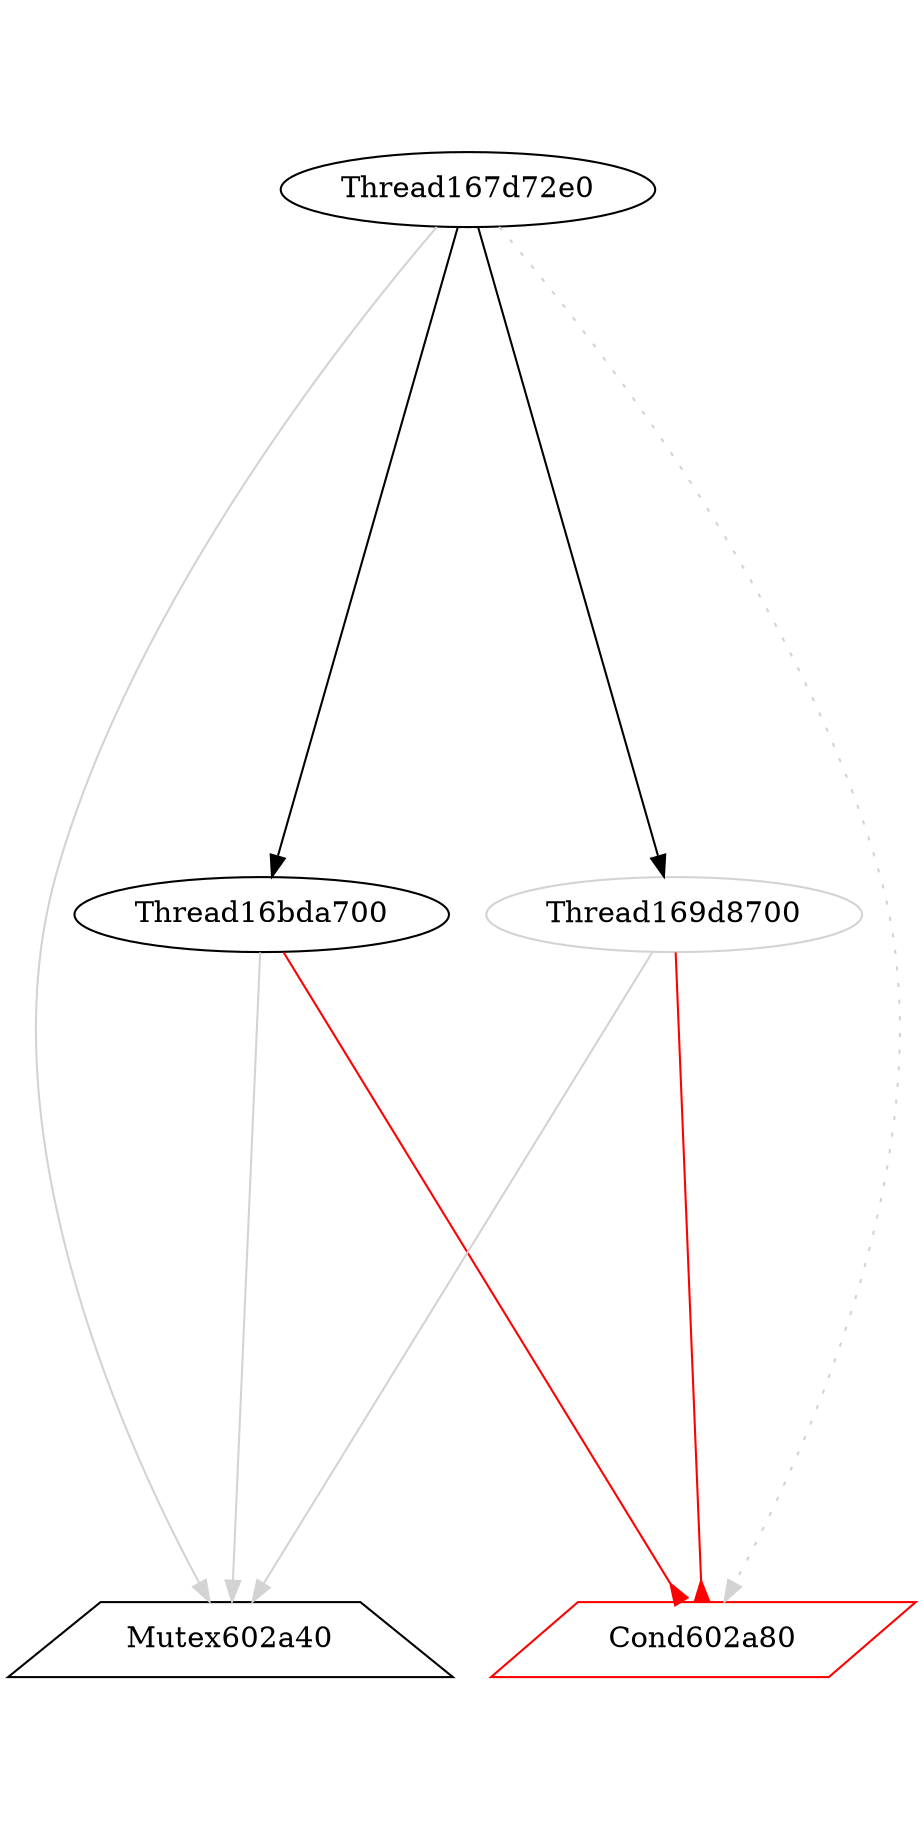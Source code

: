 digraph G {
graph[center=true, ratio=2];
Thread16bda700 [color=black];
Thread16bda700 -> Mutex602a40 [arrowhead=normal,color=lightgray];
Thread16bda700 -> Cond602a80 [arrowhead=inv,color=red];
Mutex602a40 [shape=trapezium,color=black];
Cond602a80 [shape=parallelogram,color=red];
Thread169d8700 [color=lightgray];
Thread169d8700 -> Mutex602a40 [arrowhead=normal,color=lightgray];
Thread169d8700 -> Cond602a80 [arrowhead=inv,color=red];
Thread167d72e0 [color=black];
Thread167d72e0 -> Thread16bda700 [arrowhead=normal];
Thread167d72e0 -> Mutex602a40 [arrowhead=normal,color=lightgray];
Thread167d72e0 -> Cond602a80 [style=dotted,color=lightgray];
Thread167d72e0 -> Thread169d8700 [arrowhead=normal];
}